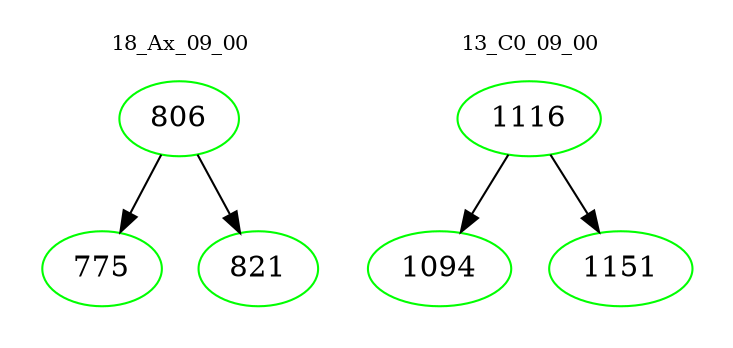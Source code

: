digraph{
subgraph cluster_0 {
color = white
label = "18_Ax_09_00";
fontsize=10;
T0_806 [label="806", color="green"]
T0_806 -> T0_775 [color="black"]
T0_775 [label="775", color="green"]
T0_806 -> T0_821 [color="black"]
T0_821 [label="821", color="green"]
}
subgraph cluster_1 {
color = white
label = "13_C0_09_00";
fontsize=10;
T1_1116 [label="1116", color="green"]
T1_1116 -> T1_1094 [color="black"]
T1_1094 [label="1094", color="green"]
T1_1116 -> T1_1151 [color="black"]
T1_1151 [label="1151", color="green"]
}
}
